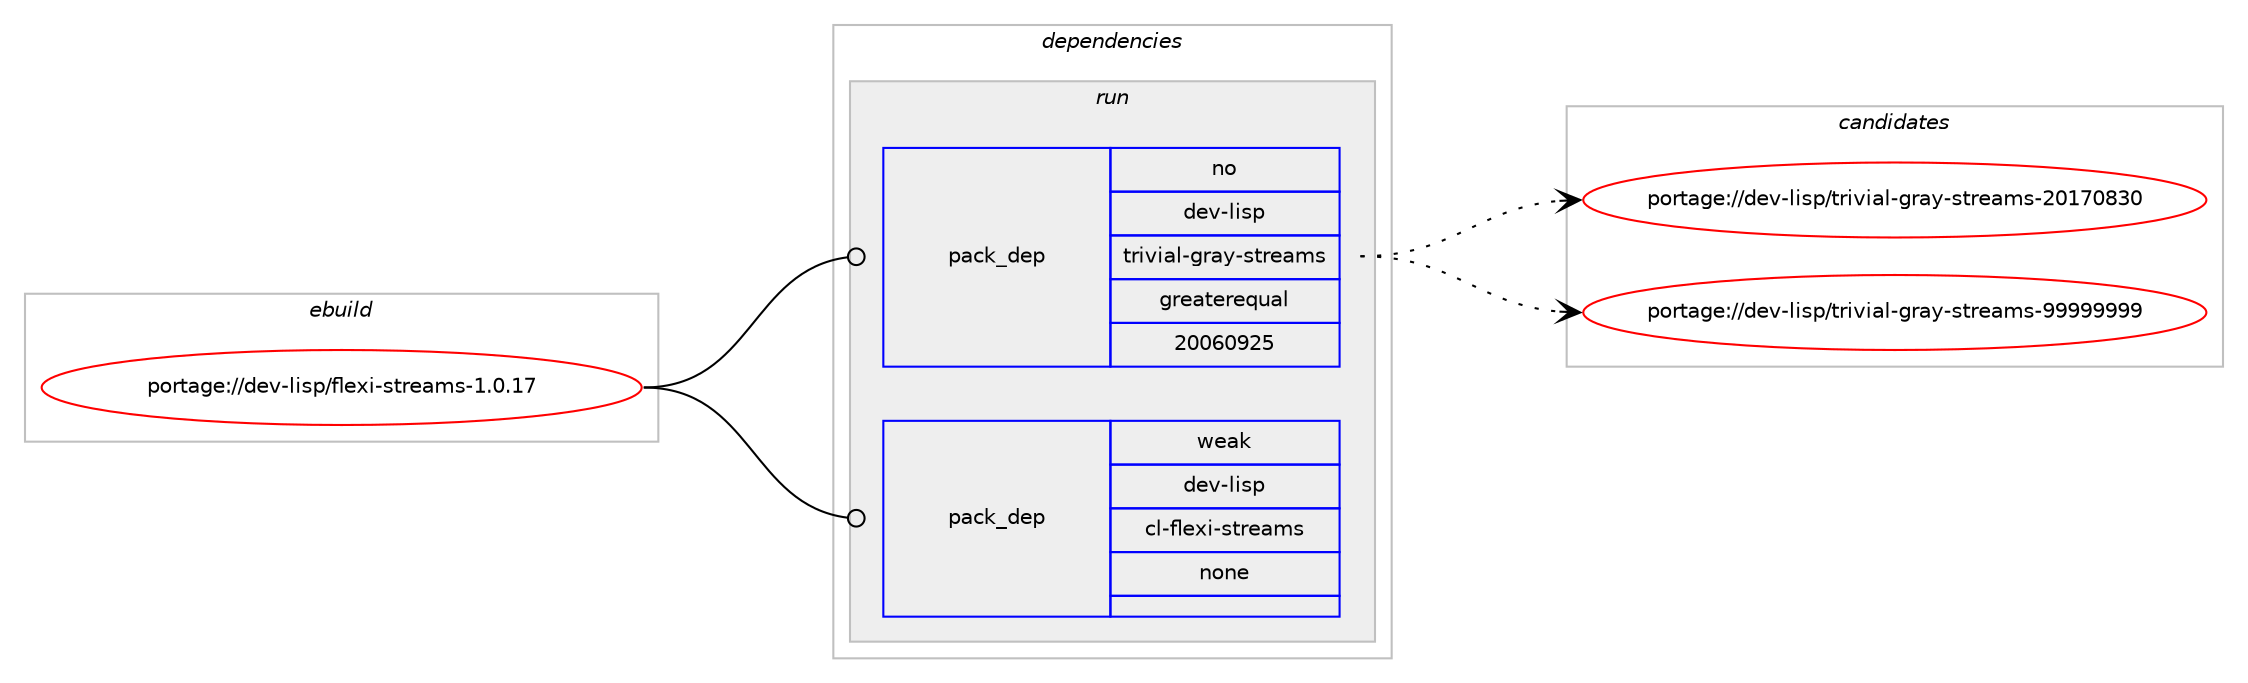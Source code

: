 digraph prolog {

# *************
# Graph options
# *************

newrank=true;
concentrate=true;
compound=true;
graph [rankdir=LR,fontname=Helvetica,fontsize=10,ranksep=1.5];#, ranksep=2.5, nodesep=0.2];
edge  [arrowhead=vee];
node  [fontname=Helvetica,fontsize=10];

# **********
# The ebuild
# **********

subgraph cluster_leftcol {
color=gray;
rank=same;
label=<<i>ebuild</i>>;
id [label="portage://dev-lisp/flexi-streams-1.0.17", color=red, width=4, href="../dev-lisp/flexi-streams-1.0.17.svg"];
}

# ****************
# The dependencies
# ****************

subgraph cluster_midcol {
color=gray;
label=<<i>dependencies</i>>;
subgraph cluster_compile {
fillcolor="#eeeeee";
style=filled;
label=<<i>compile</i>>;
}
subgraph cluster_compileandrun {
fillcolor="#eeeeee";
style=filled;
label=<<i>compile and run</i>>;
}
subgraph cluster_run {
fillcolor="#eeeeee";
style=filled;
label=<<i>run</i>>;
subgraph pack79847 {
dependency105213 [label=<<TABLE BORDER="0" CELLBORDER="1" CELLSPACING="0" CELLPADDING="4" WIDTH="220"><TR><TD ROWSPAN="6" CELLPADDING="30">pack_dep</TD></TR><TR><TD WIDTH="110">no</TD></TR><TR><TD>dev-lisp</TD></TR><TR><TD>trivial-gray-streams</TD></TR><TR><TD>greaterequal</TD></TR><TR><TD>20060925</TD></TR></TABLE>>, shape=none, color=blue];
}
id:e -> dependency105213:w [weight=20,style="solid",arrowhead="odot"];
subgraph pack79848 {
dependency105214 [label=<<TABLE BORDER="0" CELLBORDER="1" CELLSPACING="0" CELLPADDING="4" WIDTH="220"><TR><TD ROWSPAN="6" CELLPADDING="30">pack_dep</TD></TR><TR><TD WIDTH="110">weak</TD></TR><TR><TD>dev-lisp</TD></TR><TR><TD>cl-flexi-streams</TD></TR><TR><TD>none</TD></TR><TR><TD></TD></TR></TABLE>>, shape=none, color=blue];
}
id:e -> dependency105214:w [weight=20,style="solid",arrowhead="odot"];
}
}

# **************
# The candidates
# **************

subgraph cluster_choices {
rank=same;
color=gray;
label=<<i>candidates</i>>;

subgraph choice79847 {
color=black;
nodesep=1;
choiceportage10010111845108105115112471161141051181059710845103114971214511511611410197109115455048495548565148 [label="portage://dev-lisp/trivial-gray-streams-20170830", color=red, width=4,href="../dev-lisp/trivial-gray-streams-20170830.svg"];
choiceportage10010111845108105115112471161141051181059710845103114971214511511611410197109115455757575757575757 [label="portage://dev-lisp/trivial-gray-streams-99999999", color=red, width=4,href="../dev-lisp/trivial-gray-streams-99999999.svg"];
dependency105213:e -> choiceportage10010111845108105115112471161141051181059710845103114971214511511611410197109115455048495548565148:w [style=dotted,weight="100"];
dependency105213:e -> choiceportage10010111845108105115112471161141051181059710845103114971214511511611410197109115455757575757575757:w [style=dotted,weight="100"];
}
subgraph choice79848 {
color=black;
nodesep=1;
}
}

}
